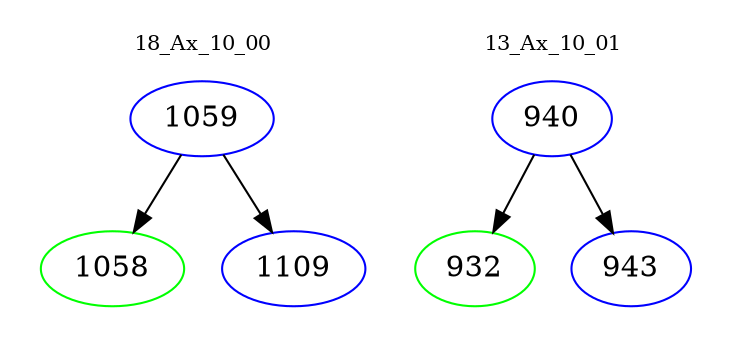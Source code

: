 digraph{
subgraph cluster_0 {
color = white
label = "18_Ax_10_00";
fontsize=10;
T0_1059 [label="1059", color="blue"]
T0_1059 -> T0_1058 [color="black"]
T0_1058 [label="1058", color="green"]
T0_1059 -> T0_1109 [color="black"]
T0_1109 [label="1109", color="blue"]
}
subgraph cluster_1 {
color = white
label = "13_Ax_10_01";
fontsize=10;
T1_940 [label="940", color="blue"]
T1_940 -> T1_932 [color="black"]
T1_932 [label="932", color="green"]
T1_940 -> T1_943 [color="black"]
T1_943 [label="943", color="blue"]
}
}
